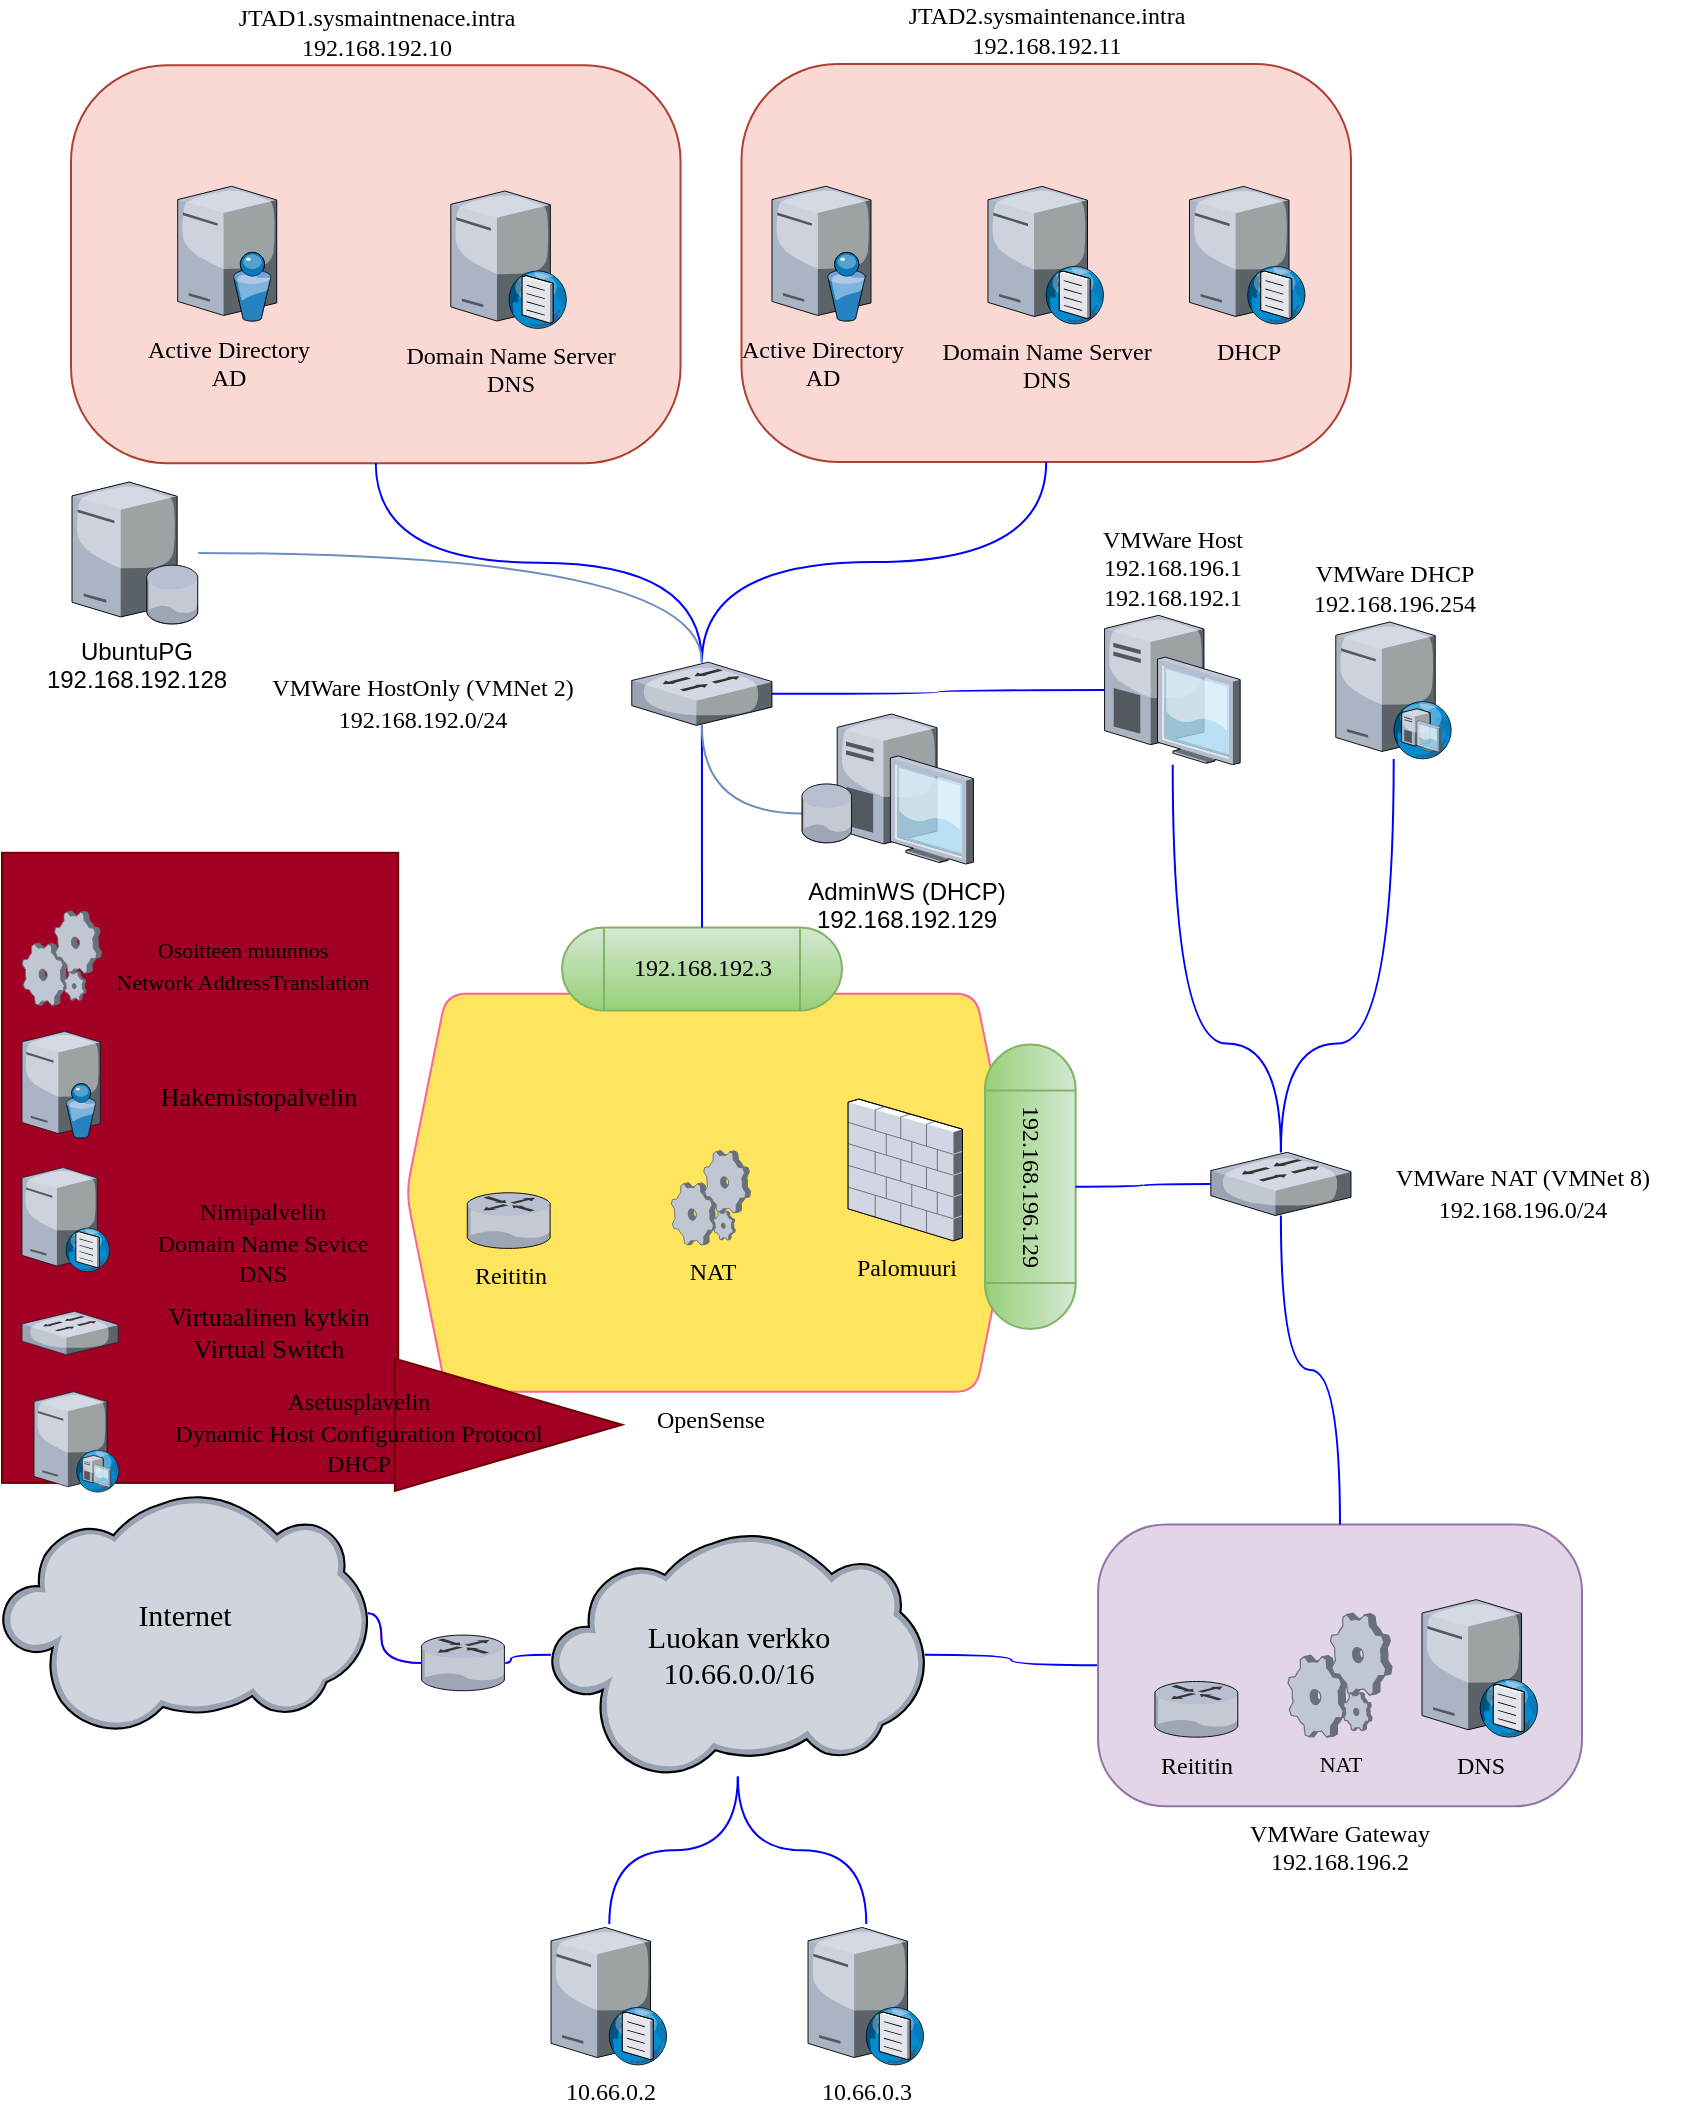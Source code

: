 <mxfile version="20.6.2" type="device"><diagram id="0Om6-tgyKGQhTivtynVx" name="Page-1"><mxGraphModel dx="1406" dy="938" grid="1" gridSize="10" guides="1" tooltips="1" connect="1" arrows="1" fold="1" page="1" pageScale="1" pageWidth="850" pageHeight="1100" math="0" shadow="0"><root><mxCell id="0"/><mxCell id="1" parent="0"/><mxCell id="Lah13xyiNszv0AjoqEpi-70" value="" style="rounded=0;whiteSpace=wrap;html=1;shadow=0;glass=0;sketch=0;strokeColor=#6F0000;fontFamily=Verdana;fontSize=13;fontColor=#ffffff;fillColor=#a20025;" parent="1" vertex="1"><mxGeometry y="454.41" width="198.095" height="315.049" as="geometry"/></mxCell><mxCell id="Lah13xyiNszv0AjoqEpi-36" value="Internet" style="verticalLabelPosition=middle;sketch=0;aspect=fixed;html=1;verticalAlign=middle;strokeColor=none;align=center;outlineConnect=0;shape=mxgraph.citrix.cloud;rounded=1;shadow=0;glass=0;fontFamily=Verdana;fontColor=#000000;fillColor=#FFE45E;labelPosition=center;fontSize=15;" parent="1" vertex="1"><mxGeometry y="774.998" width="182.857" height="119.345" as="geometry"/></mxCell><mxCell id="Lah13xyiNszv0AjoqEpi-74" value="" style="group;" parent="1" vertex="1" connectable="0"><mxGeometry x="10.003" y="60" width="794.027" height="1030.75" as="geometry"/></mxCell><mxCell id="Lah13xyiNszv0AjoqEpi-8" value="&lt;font face=&quot;Verdana&quot;&gt;JTAD1.sysmaintnenace.intra&lt;br&gt;192.168.192.10&lt;/font&gt;" style="rounded=1;whiteSpace=wrap;html=1;shadow=0;glass=0;sketch=0;fontFamily=Comic Sans MS;fillColor=#fad9d5;strokeColor=#ae4132;arcSize=24;labelPosition=center;verticalLabelPosition=top;align=center;verticalAlign=bottom;" parent="Lah13xyiNszv0AjoqEpi-74" vertex="1"><mxGeometry x="24.503" y="0.622" width="304.762" height="198.978" as="geometry"/></mxCell><mxCell id="Lah13xyiNszv0AjoqEpi-9" value="&lt;font color=&quot;#000000&quot;&gt;Active Directory&lt;br&gt;AD&lt;br&gt;&lt;/font&gt;" style="verticalLabelPosition=bottom;sketch=0;aspect=fixed;html=1;verticalAlign=top;strokeColor=none;align=center;outlineConnect=0;shape=mxgraph.citrix.directory_server;rounded=1;shadow=0;glass=0;fontFamily=Verdana;fontColor=#5AA9E6;fillColor=#FFE45E;" parent="Lah13xyiNszv0AjoqEpi-74" vertex="1"><mxGeometry x="77.836" y="61.144" width="49.524" height="67.429" as="geometry"/></mxCell><mxCell id="Lah13xyiNszv0AjoqEpi-10" value="&lt;font color=&quot;#000000&quot;&gt;Domain Name Server&lt;br&gt;DNS&lt;br&gt;&lt;/font&gt;" style="verticalLabelPosition=bottom;sketch=0;aspect=fixed;html=1;verticalAlign=top;strokeColor=none;align=center;outlineConnect=0;shape=mxgraph.citrix.dns_server;rounded=1;shadow=0;glass=0;fontFamily=Verdana;fontColor=#5AA9E6;fillColor=#FFE45E;" parent="Lah13xyiNszv0AjoqEpi-74" vertex="1"><mxGeometry x="214.408" y="61.766" width="58.286" height="70.476" as="geometry"/></mxCell><mxCell id="Lah13xyiNszv0AjoqEpi-11" value="&lt;font face=&quot;Verdana&quot;&gt;JTAD2.sysmaintenance.intra&lt;br&gt;192.168.192.11&lt;/font&gt;" style="rounded=1;whiteSpace=wrap;html=1;shadow=0;glass=0;sketch=0;fontFamily=Comic Sans MS;fillColor=#fad9d5;strokeColor=#ae4132;arcSize=24;labelPosition=center;verticalLabelPosition=top;align=center;verticalAlign=bottom;" parent="Lah13xyiNszv0AjoqEpi-74" vertex="1"><mxGeometry x="359.741" width="304.762" height="198.978" as="geometry"/></mxCell><mxCell id="Lah13xyiNszv0AjoqEpi-12" value="&lt;font color=&quot;#000000&quot;&gt;Domain Name Server&lt;br&gt;DNS&lt;br&gt;&lt;/font&gt;" style="verticalLabelPosition=bottom;sketch=0;aspect=fixed;html=1;verticalAlign=top;strokeColor=none;align=center;outlineConnect=0;shape=mxgraph.citrix.dns_server;rounded=1;shadow=0;glass=0;fontFamily=Verdana;fontColor=#5AA9E6;fillColor=#FFE45E;" parent="Lah13xyiNszv0AjoqEpi-74" vertex="1"><mxGeometry x="482.979" y="59.486" width="58.286" height="70.476" as="geometry"/></mxCell><mxCell id="Lah13xyiNszv0AjoqEpi-13" value="&lt;font color=&quot;#000000&quot;&gt;Active Directory&lt;br&gt;AD&lt;br&gt;&lt;/font&gt;" style="verticalLabelPosition=bottom;sketch=0;aspect=fixed;html=1;verticalAlign=top;strokeColor=none;align=center;outlineConnect=0;shape=mxgraph.citrix.directory_server;rounded=1;shadow=0;glass=0;fontFamily=Verdana;fontColor=#5AA9E6;fillColor=#FFE45E;" parent="Lah13xyiNszv0AjoqEpi-74" vertex="1"><mxGeometry x="374.979" y="61.144" width="49.524" height="67.429" as="geometry"/></mxCell><mxCell id="Lah13xyiNszv0AjoqEpi-14" value="DHCP" style="verticalLabelPosition=bottom;sketch=0;aspect=fixed;html=1;verticalAlign=top;strokeColor=none;align=center;outlineConnect=0;shape=mxgraph.citrix.dns_server;rounded=1;shadow=0;glass=0;fontFamily=Verdana;fontColor=#000000;fillColor=#FFE45E;" parent="Lah13xyiNszv0AjoqEpi-74" vertex="1"><mxGeometry x="583.741" y="59.486" width="58.286" height="70.476" as="geometry"/></mxCell><mxCell id="Lah13xyiNszv0AjoqEpi-15" value="OpenSense&lt;br&gt;" style="shape=hexagon;perimeter=hexagonPerimeter2;whiteSpace=wrap;html=1;fixedSize=1;rounded=1;shadow=0;glass=0;sketch=0;strokeColor=#FF6392;fontFamily=Verdana;fontColor=#000000;fillColor=#FFE45E;labelPosition=center;verticalLabelPosition=bottom;align=center;verticalAlign=top;" parent="Lah13xyiNszv0AjoqEpi-74" vertex="1"><mxGeometry x="192.122" y="464.905" width="304.762" height="198.978" as="geometry"/></mxCell><mxCell id="Lah13xyiNszv0AjoqEpi-16" value="Palomuuri" style="verticalLabelPosition=bottom;sketch=0;aspect=fixed;html=1;verticalAlign=top;strokeColor=none;align=center;outlineConnect=0;shape=mxgraph.citrix.firewall;rounded=1;shadow=0;glass=0;fontFamily=Verdana;fontColor=#000000;fillColor=#FFE45E;" parent="Lah13xyiNszv0AjoqEpi-74" vertex="1"><mxGeometry x="413.074" y="517.551" width="57.143" height="70.857" as="geometry"/></mxCell><mxCell id="Lah13xyiNszv0AjoqEpi-17" value="Reititin" style="verticalLabelPosition=bottom;sketch=0;aspect=fixed;html=1;verticalAlign=top;strokeColor=none;align=center;outlineConnect=0;shape=mxgraph.citrix.router;rounded=1;shadow=0;glass=0;fontFamily=Verdana;fontColor=#000000;fillColor=#FFE45E;" parent="Lah13xyiNszv0AjoqEpi-74" vertex="1"><mxGeometry x="222.598" y="564.394" width="41.905" height="27.81" as="geometry"/></mxCell><mxCell id="Lah13xyiNszv0AjoqEpi-18" value="NAT" style="verticalLabelPosition=bottom;sketch=0;aspect=fixed;html=1;verticalAlign=top;strokeColor=none;align=center;outlineConnect=0;shape=mxgraph.citrix.process;rounded=1;shadow=0;glass=0;fontFamily=Verdana;fontColor=#000000;fillColor=#FFE45E;" parent="Lah13xyiNszv0AjoqEpi-74" vertex="1"><mxGeometry x="324.693" y="543.253" width="39.619" height="47.238" as="geometry"/></mxCell><mxCell id="Lah13xyiNszv0AjoqEpi-19" value="Luokan verkko&lt;br style=&quot;font-size: 15px;&quot;&gt;10.66.0.0/16" style="verticalLabelPosition=middle;sketch=0;aspect=fixed;html=1;verticalAlign=middle;strokeColor=none;align=center;outlineConnect=0;shape=mxgraph.citrix.cloud;rounded=1;shadow=0;glass=0;fontFamily=Verdana;fontColor=#000000;fillColor=#FFE45E;labelPosition=center;fontSize=15;" parent="Lah13xyiNszv0AjoqEpi-74" vertex="1"><mxGeometry x="264.503" y="734.355" width="186.789" height="121.905" as="geometry"/></mxCell><mxCell id="Lah13xyiNszv0AjoqEpi-24" value="192.168.192.3" style="shape=process;whiteSpace=wrap;html=1;backgroundOutline=1;rounded=1;shadow=0;glass=0;sketch=0;strokeColor=#82b366;fontFamily=Verdana;fillColor=#d5e8d4;gradientColor=#97d077;size=0.071;arcSize=50;" parent="Lah13xyiNszv0AjoqEpi-74" vertex="1"><mxGeometry x="270" y="431.74" width="140" height="41.45" as="geometry"/></mxCell><mxCell id="Lah13xyiNszv0AjoqEpi-25" value="192.168.196.129" style="shape=process;whiteSpace=wrap;html=1;backgroundOutline=1;rounded=1;shadow=0;glass=0;sketch=0;strokeColor=#82b366;fontFamily=Verdana;fillColor=#d5e8d4;gradientColor=#97d077;rotation=90;arcSize=50;" parent="Lah13xyiNszv0AjoqEpi-74" vertex="1"><mxGeometry x="433.05" y="538.68" width="142.21" height="45.34" as="geometry"/></mxCell><mxCell id="Lah13xyiNszv0AjoqEpi-31" value="VMWare DHCP&lt;br&gt;192.168.196.254" style="verticalLabelPosition=top;sketch=0;aspect=fixed;html=1;verticalAlign=bottom;strokeColor=none;align=center;outlineConnect=0;shape=mxgraph.citrix.dhcp_server;rounded=1;shadow=0;glass=0;fontFamily=Verdana;fontColor=#000000;fillColor=#FFE45E;labelPosition=center;" parent="Lah13xyiNszv0AjoqEpi-74" vertex="1"><mxGeometry x="656.884" y="278.984" width="57.905" height="68.571" as="geometry"/></mxCell><mxCell id="Lah13xyiNszv0AjoqEpi-32" value="VMWare Host&lt;br&gt;192.168.196.1&lt;br&gt;192.168.192.1" style="verticalLabelPosition=top;sketch=0;aspect=fixed;html=1;verticalAlign=bottom;strokeColor=none;align=center;outlineConnect=0;shape=mxgraph.citrix.desktop;rounded=1;shadow=0;glass=0;fontFamily=Verdana;fontColor=#000000;fillColor=#FFE45E;labelPosition=center;" parent="Lah13xyiNszv0AjoqEpi-74" vertex="1"><mxGeometry x="541.265" y="275.668" width="67.81" height="74.667" as="geometry"/></mxCell><mxCell id="Lah13xyiNszv0AjoqEpi-49" style="edgeStyle=orthogonalEdgeStyle;curved=1;orthogonalLoop=1;jettySize=auto;html=1;strokeColor=#0000FF;fontFamily=Verdana;fontColor=#000000;endArrow=none;endFill=0;fillColor=#FFE45E;" parent="Lah13xyiNszv0AjoqEpi-74" source="Lah13xyiNszv0AjoqEpi-34" target="Lah13xyiNszv0AjoqEpi-19" edge="1"><mxGeometry relative="1" as="geometry"/></mxCell><mxCell id="Lah13xyiNszv0AjoqEpi-34" value="10.66.0.2" style="verticalLabelPosition=bottom;sketch=0;aspect=fixed;html=1;verticalAlign=top;strokeColor=none;align=center;outlineConnect=0;shape=mxgraph.citrix.dns_server;rounded=1;shadow=0;glass=0;fontFamily=Verdana;fontColor=#000000;fillColor=#FFE45E;" parent="Lah13xyiNszv0AjoqEpi-74" vertex="1"><mxGeometry x="264.508" y="930.0" width="58.286" height="70.476" as="geometry"/></mxCell><mxCell id="Lah13xyiNszv0AjoqEpi-50" style="edgeStyle=orthogonalEdgeStyle;curved=1;orthogonalLoop=1;jettySize=auto;html=1;strokeColor=#0000FF;fontFamily=Verdana;fontColor=#000000;endArrow=none;endFill=0;fillColor=#FFE45E;" parent="Lah13xyiNszv0AjoqEpi-74" source="Lah13xyiNszv0AjoqEpi-35" target="Lah13xyiNszv0AjoqEpi-19" edge="1"><mxGeometry relative="1" as="geometry"/></mxCell><mxCell id="Lah13xyiNszv0AjoqEpi-35" value="10.66.0.3" style="verticalLabelPosition=bottom;sketch=0;aspect=fixed;html=1;verticalAlign=top;strokeColor=none;align=center;outlineConnect=0;shape=mxgraph.citrix.dns_server;rounded=1;shadow=0;glass=0;fontFamily=Verdana;fontColor=#000000;fillColor=#FFE45E;" parent="Lah13xyiNszv0AjoqEpi-74" vertex="1"><mxGeometry x="393.006" y="930.0" width="58.286" height="70.476" as="geometry"/></mxCell><mxCell id="Lah13xyiNszv0AjoqEpi-37" value="" style="verticalLabelPosition=bottom;sketch=0;aspect=fixed;html=1;verticalAlign=top;strokeColor=none;align=center;outlineConnect=0;shape=mxgraph.citrix.router;rounded=1;shadow=0;glass=0;fontFamily=Verdana;fontColor=#000000;fillColor=#FFE45E;" parent="Lah13xyiNszv0AjoqEpi-74" vertex="1"><mxGeometry x="199.741" y="785.55" width="41.905" height="27.81" as="geometry"/></mxCell><mxCell id="Lah13xyiNszv0AjoqEpi-47" style="edgeStyle=orthogonalEdgeStyle;curved=1;orthogonalLoop=1;jettySize=auto;html=1;strokeColor=#0000FF;fontFamily=Verdana;fontColor=#000000;endArrow=none;endFill=0;fillColor=#FFE45E;" parent="Lah13xyiNszv0AjoqEpi-74" source="Lah13xyiNszv0AjoqEpi-19" target="Lah13xyiNszv0AjoqEpi-37" edge="1"><mxGeometry relative="1" as="geometry"/></mxCell><mxCell id="Lah13xyiNszv0AjoqEpi-46" style="edgeStyle=orthogonalEdgeStyle;curved=1;orthogonalLoop=1;jettySize=auto;html=1;strokeColor=#0000FF;fontFamily=Verdana;fontColor=#000000;endArrow=none;endFill=0;fillColor=#FFE45E;" parent="Lah13xyiNszv0AjoqEpi-74" source="Lah13xyiNszv0AjoqEpi-28" target="Lah13xyiNszv0AjoqEpi-19" edge="1"><mxGeometry relative="1" as="geometry"/></mxCell><mxCell id="Lah13xyiNszv0AjoqEpi-52" value="" style="group" parent="Lah13xyiNszv0AjoqEpi-74" vertex="1" connectable="0"><mxGeometry x="538.03" y="730.21" width="241.97" height="140.94" as="geometry"/></mxCell><mxCell id="Lah13xyiNszv0AjoqEpi-28" value="VMWare Gateway&lt;br&gt;192.168.196.2" style="rounded=1;whiteSpace=wrap;html=1;shadow=0;glass=0;sketch=0;strokeColor=#9673a6;fontFamily=Verdana;fillColor=#e1d5e7;arcSize=24;labelPosition=center;verticalLabelPosition=bottom;align=center;verticalAlign=top;" parent="Lah13xyiNszv0AjoqEpi-52" vertex="1"><mxGeometry width="241.97" height="140.94" as="geometry"/></mxCell><mxCell id="Lah13xyiNszv0AjoqEpi-26" value="DNS" style="verticalLabelPosition=bottom;sketch=0;aspect=fixed;html=1;verticalAlign=top;strokeColor=none;align=center;outlineConnect=0;shape=mxgraph.citrix.dns_server;rounded=1;shadow=0;glass=0;fontFamily=Verdana;fontColor=#000000;fillColor=#FFE45E;" parent="Lah13xyiNszv0AjoqEpi-52" vertex="1"><mxGeometry x="161.966" y="35.886" width="58.284" height="70.475" as="geometry"/></mxCell><mxCell id="Lah13xyiNszv0AjoqEpi-27" value="Reititin" style="verticalLabelPosition=bottom;sketch=0;aspect=fixed;html=1;verticalAlign=top;strokeColor=none;align=center;outlineConnect=0;shape=mxgraph.citrix.router;rounded=1;shadow=0;glass=0;fontFamily=Verdana;fontColor=#000000;fillColor=#FFE45E;" parent="Lah13xyiNszv0AjoqEpi-52" vertex="1"><mxGeometry x="28.391" y="78.553" width="41.904" height="27.809" as="geometry"/></mxCell><mxCell id="Lah13xyiNszv0AjoqEpi-79" value="NAT" style="verticalLabelPosition=bottom;sketch=0;aspect=fixed;html=1;verticalAlign=top;strokeColor=none;align=center;outlineConnect=0;shape=mxgraph.citrix.process;rounded=0;shadow=0;glass=0;fontFamily=Verdana;fontSize=11;fontColor=#000000;fillColor=#FFE45E;" parent="Lah13xyiNszv0AjoqEpi-52" vertex="1"><mxGeometry x="94.987" y="44.36" width="52" height="62" as="geometry"/></mxCell><mxCell id="Lah13xyiNszv0AjoqEpi-38" style="edgeStyle=orthogonalEdgeStyle;orthogonalLoop=1;jettySize=auto;html=1;strokeColor=#0000FF;fontFamily=Verdana;fontColor=#000000;fillColor=#FFE45E;curved=1;endArrow=none;endFill=0;" parent="Lah13xyiNszv0AjoqEpi-74" source="Lah13xyiNszv0AjoqEpi-8" target="Lah13xyiNszv0AjoqEpi-23" edge="1"><mxGeometry relative="1" as="geometry"/></mxCell><mxCell id="Lah13xyiNszv0AjoqEpi-39" style="edgeStyle=orthogonalEdgeStyle;curved=1;orthogonalLoop=1;jettySize=auto;html=1;strokeColor=#0000FF;fontFamily=Verdana;fontColor=#000000;endArrow=none;endFill=0;fillColor=#FFE45E;" parent="Lah13xyiNszv0AjoqEpi-74" source="Lah13xyiNszv0AjoqEpi-11" target="Lah13xyiNszv0AjoqEpi-23" edge="1"><mxGeometry relative="1" as="geometry"/></mxCell><mxCell id="Lah13xyiNszv0AjoqEpi-40" style="edgeStyle=orthogonalEdgeStyle;curved=1;orthogonalLoop=1;jettySize=auto;html=1;strokeColor=#0000FF;fontFamily=Verdana;fontColor=#000000;endArrow=none;endFill=0;fillColor=#FFE45E;" parent="Lah13xyiNszv0AjoqEpi-74" source="Lah13xyiNszv0AjoqEpi-23" target="Lah13xyiNszv0AjoqEpi-24" edge="1"><mxGeometry relative="1" as="geometry"/></mxCell><mxCell id="Lah13xyiNszv0AjoqEpi-41" style="edgeStyle=orthogonalEdgeStyle;curved=1;orthogonalLoop=1;jettySize=auto;html=1;strokeColor=#0000FF;fontFamily=Verdana;fontColor=#000000;endArrow=none;endFill=0;fillColor=#FFE45E;" parent="Lah13xyiNszv0AjoqEpi-74" source="Lah13xyiNszv0AjoqEpi-32" target="Lah13xyiNszv0AjoqEpi-23" edge="1"><mxGeometry relative="1" as="geometry"/></mxCell><mxCell id="Lah13xyiNszv0AjoqEpi-60" value="" style="group" parent="Lah13xyiNszv0AjoqEpi-74" vertex="1" connectable="0"><mxGeometry x="594.408" y="544.151" width="199.619" height="34.407" as="geometry"/></mxCell><mxCell id="Lah13xyiNszv0AjoqEpi-22" value="" style="verticalLabelPosition=middle;sketch=0;aspect=fixed;html=1;verticalAlign=middle;strokeColor=none;align=left;outlineConnect=0;shape=mxgraph.citrix.switch;rounded=1;shadow=0;glass=0;fontFamily=Verdana;fontColor=#000000;fillColor=#FFE45E;labelPosition=right;" parent="Lah13xyiNszv0AjoqEpi-60" vertex="1"><mxGeometry width="70.095" height="31.619" as="geometry"/></mxCell><mxCell id="Lah13xyiNszv0AjoqEpi-59" value="&lt;span style=&quot;font-size: 12px; text-align: left;&quot;&gt;VMWare NAT (VMNet 8)&lt;/span&gt;&lt;br style=&quot;font-size: 12px; text-align: left;&quot;&gt;&lt;span style=&quot;font-size: 12px; text-align: left;&quot;&gt;192.168.196.0/24&lt;/span&gt;" style="text;html=1;align=center;verticalAlign=middle;resizable=0;points=[];autosize=1;strokeColor=none;fillColor=none;fontSize=13;fontFamily=Verdana;fontColor=#000000;" parent="Lah13xyiNszv0AjoqEpi-60" vertex="1"><mxGeometry x="70.095" width="170" height="40" as="geometry"/></mxCell><mxCell id="Lah13xyiNszv0AjoqEpi-42" style="edgeStyle=orthogonalEdgeStyle;curved=1;orthogonalLoop=1;jettySize=auto;html=1;entryX=0.5;entryY=0;entryDx=0;entryDy=0;strokeColor=#0000FF;fontFamily=Verdana;fontColor=#000000;endArrow=none;endFill=0;fillColor=#FFE45E;" parent="Lah13xyiNszv0AjoqEpi-74" source="Lah13xyiNszv0AjoqEpi-22" target="Lah13xyiNszv0AjoqEpi-25" edge="1"><mxGeometry relative="1" as="geometry"/></mxCell><mxCell id="Lah13xyiNszv0AjoqEpi-44" style="edgeStyle=orthogonalEdgeStyle;curved=1;orthogonalLoop=1;jettySize=auto;html=1;strokeColor=#0000FF;fontFamily=Verdana;fontColor=#000000;endArrow=none;endFill=0;fillColor=#FFE45E;" parent="Lah13xyiNszv0AjoqEpi-74" source="Lah13xyiNszv0AjoqEpi-31" target="Lah13xyiNszv0AjoqEpi-22" edge="1"><mxGeometry relative="1" as="geometry"><Array as="points"><mxPoint x="685.836" y="489.777"/><mxPoint x="629.455" y="489.777"/></Array></mxGeometry></mxCell><mxCell id="Lah13xyiNszv0AjoqEpi-43" style="edgeStyle=orthogonalEdgeStyle;curved=1;orthogonalLoop=1;jettySize=auto;html=1;strokeColor=#0000FF;fontFamily=Verdana;fontColor=#000000;endArrow=none;endFill=0;fillColor=#FFE45E;" parent="Lah13xyiNszv0AjoqEpi-74" source="Lah13xyiNszv0AjoqEpi-22" target="Lah13xyiNszv0AjoqEpi-32" edge="1"><mxGeometry relative="1" as="geometry"><Array as="points"><mxPoint x="629.455" y="489.777"/><mxPoint x="575.36" y="489.777"/></Array></mxGeometry></mxCell><mxCell id="Lah13xyiNszv0AjoqEpi-45" style="edgeStyle=orthogonalEdgeStyle;curved=1;orthogonalLoop=1;jettySize=auto;html=1;strokeColor=#0000FF;fontFamily=Verdana;fontColor=#000000;endArrow=none;endFill=0;fillColor=#FFE45E;" parent="Lah13xyiNszv0AjoqEpi-74" source="Lah13xyiNszv0AjoqEpi-22" target="Lah13xyiNszv0AjoqEpi-28" edge="1"><mxGeometry relative="1" as="geometry"/></mxCell><mxCell id="Lah13xyiNszv0AjoqEpi-66" value="" style="group" parent="Lah13xyiNszv0AjoqEpi-74" vertex="1" connectable="0"><mxGeometry y="614.139" width="161.905" height="33.163" as="geometry"/></mxCell><mxCell id="Lah13xyiNszv0AjoqEpi-63" value="" style="verticalLabelPosition=bottom;sketch=0;aspect=fixed;html=1;verticalAlign=top;strokeColor=none;align=center;outlineConnect=0;shape=mxgraph.citrix.switch;rounded=1;shadow=0;glass=0;fontFamily=Verdana;fontSize=13;fontColor=#000000;fillColor=#FFE45E;" parent="Lah13xyiNszv0AjoqEpi-66" vertex="1"><mxGeometry y="9.534" width="48.137" height="21.714" as="geometry"/></mxCell><mxCell id="Lah13xyiNszv0AjoqEpi-64" value="Virtuaalinen kytkin&lt;br&gt;Virtual Switch" style="text;html=1;align=center;verticalAlign=middle;resizable=0;points=[];autosize=1;strokeColor=none;fillColor=none;fontSize=13;fontFamily=Verdana;fontColor=#000000;" parent="Lah13xyiNszv0AjoqEpi-66" vertex="1"><mxGeometry x="47.619" width="150" height="40" as="geometry"/></mxCell><mxCell id="Lah13xyiNszv0AjoqEpi-67" value="" style="group" parent="Lah13xyiNszv0AjoqEpi-74" vertex="1" connectable="0"><mxGeometry y="550.507" width="202.619" height="68.291" as="geometry"/></mxCell><mxCell id="Lah13xyiNszv0AjoqEpi-55" value="" style="verticalLabelPosition=bottom;sketch=0;aspect=fixed;html=1;verticalAlign=top;strokeColor=none;align=center;outlineConnect=0;shape=mxgraph.citrix.dns_server;rounded=1;shadow=0;glass=0;fontFamily=Verdana;fontSize=13;fontColor=#000000;fillColor=#FFE45E;" parent="Lah13xyiNszv0AjoqEpi-67" vertex="1"><mxGeometry width="44.114" height="53.333" as="geometry"/></mxCell><mxCell id="Lah13xyiNszv0AjoqEpi-56" value="&lt;font style=&quot;font-size: 12px;&quot;&gt;Nimipalvelin&lt;br&gt;Domain Name Sevice&lt;br&gt;DNS&lt;/font&gt;" style="text;html=1;align=center;verticalAlign=middle;resizable=0;points=[];autosize=1;strokeColor=none;fillColor=none;fontSize=13;fontFamily=Verdana;fontColor=#000000;" parent="Lah13xyiNszv0AjoqEpi-67" vertex="1"><mxGeometry x="44.619" y="8.291" width="150" height="60" as="geometry"/></mxCell><mxCell id="Lah13xyiNszv0AjoqEpi-68" value="" style="group" parent="Lah13xyiNszv0AjoqEpi-74" vertex="1" connectable="0"><mxGeometry y="483.692" width="154.286" height="58.035" as="geometry"/></mxCell><mxCell id="Lah13xyiNszv0AjoqEpi-53" value="" style="verticalLabelPosition=bottom;sketch=0;aspect=fixed;html=1;verticalAlign=top;strokeColor=none;align=center;outlineConnect=0;shape=mxgraph.citrix.directory_server;rounded=1;shadow=0;glass=0;fontFamily=Verdana;fontSize=15;fontColor=#000000;fillColor=#FFE45E;" parent="Lah13xyiNszv0AjoqEpi-68" vertex="1"><mxGeometry width="39.17" height="53.333" as="geometry"/></mxCell><mxCell id="Lah13xyiNszv0AjoqEpi-54" value="&lt;span style=&quot;font-size: 13px;&quot;&gt;Hakemistopalvelin&lt;br&gt;&lt;/span&gt;" style="text;html=1;align=center;verticalAlign=middle;resizable=0;points=[];autosize=1;strokeColor=none;fillColor=none;fontSize=15;fontFamily=Verdana;fontColor=#000000;" parent="Lah13xyiNszv0AjoqEpi-68" vertex="1"><mxGeometry x="47.619" y="16.582" width="140" height="30" as="geometry"/></mxCell><mxCell id="Lah13xyiNszv0AjoqEpi-72" value="" style="verticalLabelPosition=bottom;sketch=0;aspect=fixed;html=1;verticalAlign=top;strokeColor=none;align=center;outlineConnect=0;shape=mxgraph.citrix.process;rounded=1;shadow=0;glass=0;fontFamily=Verdana;fontSize=13;fontColor=#000000;fillColor=#FFE45E;" parent="Lah13xyiNszv0AjoqEpi-74" vertex="1"><mxGeometry x="0.122" y="423.451" width="39.619" height="47.238" as="geometry"/></mxCell><mxCell id="Lah13xyiNszv0AjoqEpi-71" value="" style="triangle;whiteSpace=wrap;html=1;rounded=0;shadow=0;glass=0;sketch=0;strokeColor=#6F0000;fontFamily=Verdana;fontSize=13;fontColor=#ffffff;fillColor=#a20025;" parent="Lah13xyiNszv0AjoqEpi-74" vertex="1"><mxGeometry x="186.41" y="647.3" width="113.59" height="66.12" as="geometry"/></mxCell><mxCell id="Lah13xyiNszv0AjoqEpi-61" value="" style="verticalLabelPosition=bottom;sketch=0;aspect=fixed;html=1;verticalAlign=top;strokeColor=none;align=center;outlineConnect=0;shape=mxgraph.citrix.dhcp_server;rounded=1;shadow=0;glass=0;fontFamily=Verdana;fontSize=13;fontColor=#000000;fillColor=#FFE45E;" parent="Lah13xyiNszv0AjoqEpi-74" vertex="1"><mxGeometry x="6.027" y="663.883" width="42.461" height="50.286" as="geometry"/></mxCell><mxCell id="Lah13xyiNszv0AjoqEpi-62" value="&lt;font style=&quot;font-size: 12px;&quot;&gt;Asetusplavelin&lt;br&gt;Dynamic Host Configuration Protocol&lt;br&gt;DHCP&lt;/font&gt;" style="text;html=1;align=center;verticalAlign=middle;resizable=0;points=[];autosize=1;strokeColor=none;fillColor=none;fontSize=13;fontFamily=Verdana;fontColor=#000000;" parent="Lah13xyiNszv0AjoqEpi-74" vertex="1"><mxGeometry x="43.46" y="654.168" width="250" height="60" as="geometry"/></mxCell><mxCell id="Lah13xyiNszv0AjoqEpi-23" value="" style="verticalLabelPosition=middle;sketch=0;aspect=fixed;html=1;verticalAlign=middle;strokeColor=none;align=right;outlineConnect=0;shape=mxgraph.citrix.switch;rounded=1;shadow=0;glass=0;fontFamily=Verdana;fontColor=#000000;fillColor=#FFE45E;labelPosition=left;" parent="Lah13xyiNszv0AjoqEpi-74" vertex="1"><mxGeometry x="304.881" y="299.09" width="70.095" height="31.619" as="geometry"/></mxCell><mxCell id="Lah13xyiNszv0AjoqEpi-57" value="&lt;span style=&quot;font-size: 12px; text-align: right;&quot;&gt;VMWare HostOnly (VMNet 2)&lt;/span&gt;&lt;br style=&quot;font-size: 12px; text-align: right;&quot;&gt;&lt;span style=&quot;font-size: 12px; text-align: right;&quot;&gt;192.168.192.0/24&lt;/span&gt;" style="text;html=1;align=center;verticalAlign=middle;resizable=0;points=[];autosize=1;strokeColor=none;fillColor=none;fontSize=13;fontFamily=Verdana;fontColor=#000000;" parent="Lah13xyiNszv0AjoqEpi-74" vertex="1"><mxGeometry x="100.003" y="299.093" width="200" height="40" as="geometry"/></mxCell><mxCell id="8qc-JKTzA021M_Vtx2nK-3" style="edgeStyle=orthogonalEdgeStyle;curved=1;orthogonalLoop=1;jettySize=auto;html=1;endArrow=none;endFill=0;fillColor=#dae8fc;strokeColor=#6c8ebf;" parent="Lah13xyiNszv0AjoqEpi-74" source="8qc-JKTzA021M_Vtx2nK-2" target="Lah13xyiNszv0AjoqEpi-23" edge="1"><mxGeometry relative="1" as="geometry"/></mxCell><mxCell id="8qc-JKTzA021M_Vtx2nK-2" value="UbuntuPG&lt;br&gt;192.168.192.128" style="verticalLabelPosition=bottom;sketch=0;aspect=fixed;html=1;verticalAlign=top;strokeColor=none;align=center;outlineConnect=0;shape=mxgraph.citrix.database_server;" parent="Lah13xyiNszv0AjoqEpi-74" vertex="1"><mxGeometry x="25" y="209" width="63.11" height="71" as="geometry"/></mxCell><mxCell id="8qc-JKTzA021M_Vtx2nK-5" style="edgeStyle=orthogonalEdgeStyle;curved=1;orthogonalLoop=1;jettySize=auto;html=1;endArrow=none;endFill=0;fillColor=#dae8fc;strokeColor=#6c8ebf;startArrow=none;" parent="Lah13xyiNszv0AjoqEpi-74" source="8qc-JKTzA021M_Vtx2nK-6" target="Lah13xyiNszv0AjoqEpi-23" edge="1"><mxGeometry relative="1" as="geometry"/></mxCell><mxCell id="8qc-JKTzA021M_Vtx2nK-4" value="AdminWS (DHCP)&lt;br&gt;192.168.192.129" style="verticalLabelPosition=bottom;sketch=0;aspect=fixed;html=1;verticalAlign=top;strokeColor=none;align=center;outlineConnect=0;shape=mxgraph.citrix.desktop;" parent="Lah13xyiNszv0AjoqEpi-74" vertex="1"><mxGeometry x="407.59" y="325" width="68.11" height="75" as="geometry"/></mxCell><mxCell id="8qc-JKTzA021M_Vtx2nK-6" value="" style="verticalLabelPosition=bottom;sketch=0;aspect=fixed;html=1;verticalAlign=top;strokeColor=none;align=center;outlineConnect=0;shape=mxgraph.citrix.database;" parent="Lah13xyiNszv0AjoqEpi-74" vertex="1"><mxGeometry x="390" y="360" width="25" height="29.41" as="geometry"/></mxCell><mxCell id="Lah13xyiNszv0AjoqEpi-48" style="edgeStyle=orthogonalEdgeStyle;curved=1;orthogonalLoop=1;jettySize=auto;html=1;strokeColor=#FF6392;fontFamily=Verdana;fontColor=#000000;endArrow=none;endFill=0;fillColor=#FFE45E;" parent="1" source="Lah13xyiNszv0AjoqEpi-37" target="Lah13xyiNszv0AjoqEpi-36" edge="1"><mxGeometry relative="1" as="geometry"/></mxCell><mxCell id="Lah13xyiNszv0AjoqEpi-51" value="" style="edgeStyle=orthogonalEdgeStyle;curved=1;orthogonalLoop=1;jettySize=auto;html=1;strokeColor=#0000FF;fontFamily=Verdana;fontSize=15;fontColor=#000000;endArrow=none;endFill=0;fillColor=#FFE45E;" parent="1" source="Lah13xyiNszv0AjoqEpi-37" target="Lah13xyiNszv0AjoqEpi-36" edge="1"><mxGeometry relative="1" as="geometry"/></mxCell><mxCell id="Lah13xyiNszv0AjoqEpi-73" value="&lt;font style=&quot;font-size: 11px;&quot;&gt;Osoitteen muunnos&lt;br&gt;Network AddressTranslation&lt;/font&gt;" style="text;html=1;align=center;verticalAlign=middle;resizable=0;points=[];autosize=1;strokeColor=none;fillColor=none;fontSize=13;fontFamily=Verdana;fontColor=#000000;" parent="1" vertex="1"><mxGeometry x="30.004" y="489.997" width="180" height="40" as="geometry"/></mxCell></root></mxGraphModel></diagram></mxfile>